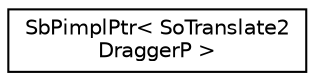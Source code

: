 digraph "Graphical Class Hierarchy"
{
 // LATEX_PDF_SIZE
  edge [fontname="Helvetica",fontsize="10",labelfontname="Helvetica",labelfontsize="10"];
  node [fontname="Helvetica",fontsize="10",shape=record];
  rankdir="LR";
  Node0 [label="SbPimplPtr\< SoTranslate2\lDraggerP \>",height=0.2,width=0.4,color="black", fillcolor="white", style="filled",URL="$classSbPimplPtr.html",tooltip=" "];
}
